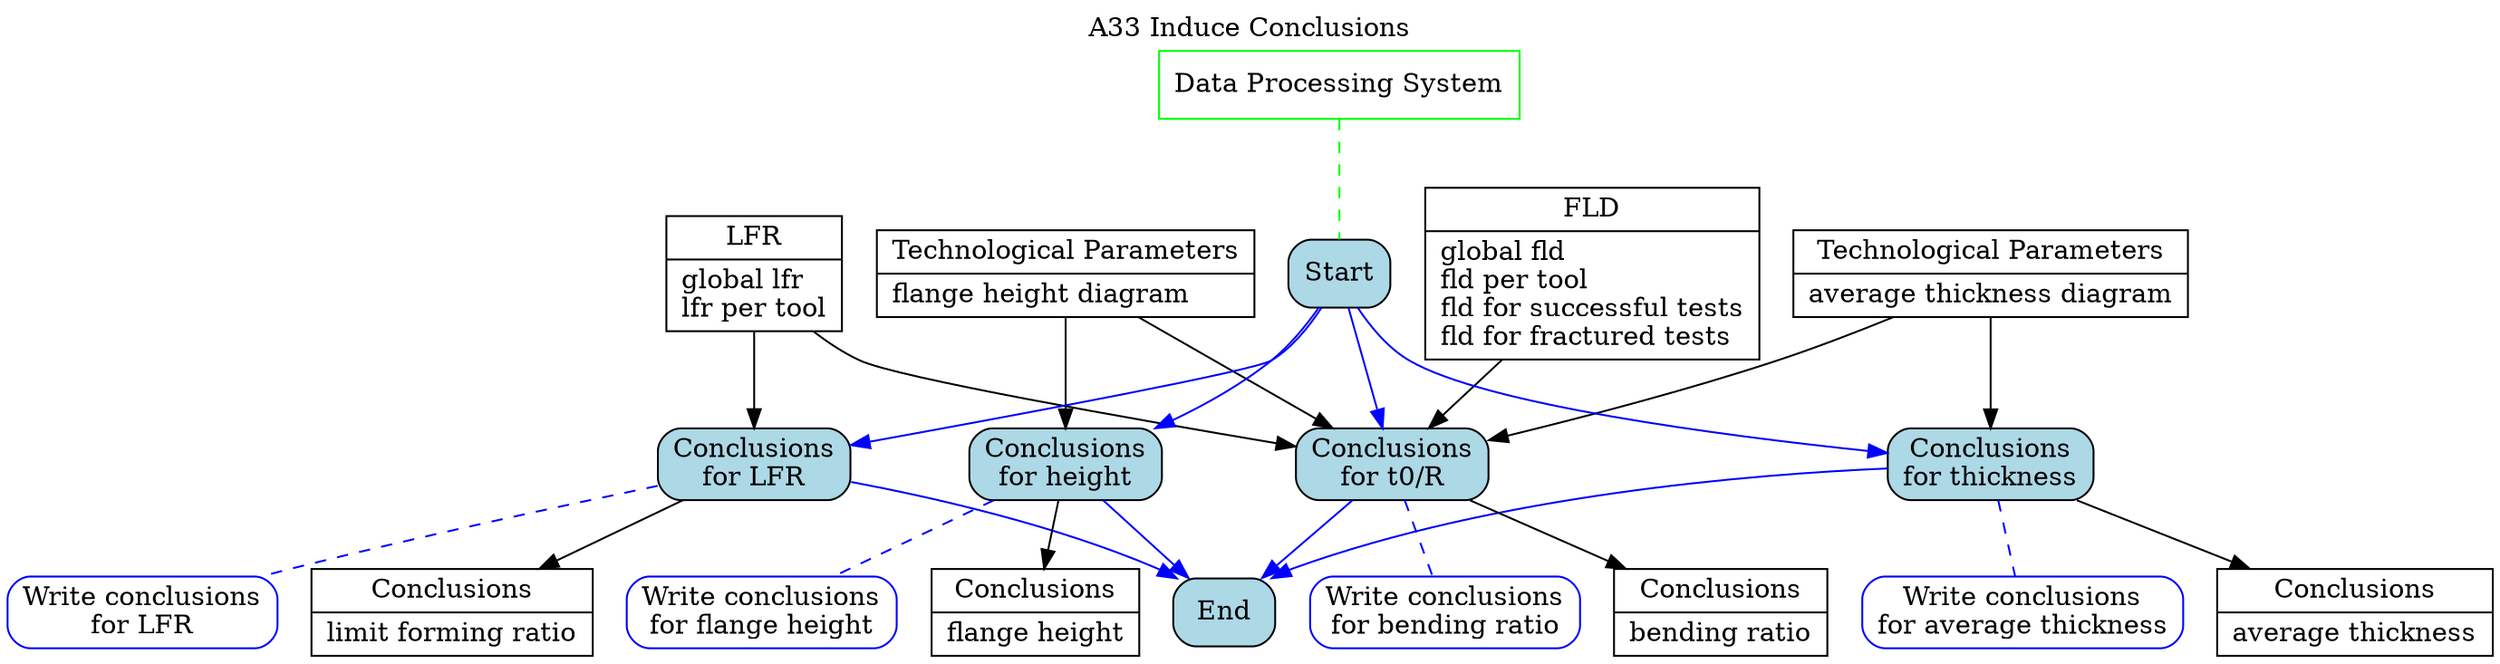 digraph behaviourmodel {

# activity title
labelloc="t"
label="A33 Induce Conclusions"

# inputs and outputs
node [shape=record, style=filled, fillcolor=white, color=black]
lfr [label="{LFR|global lfr\llfr per tool\l}"];
fld [label="{FLD|global fld\lfld per tool\lfld for successful tests\lfld for fractured tests\l}"];
h [label="{Technological Parameters|flange height diagram\l}"];
t [label="{Technological Parameters|average thickness diagram\l}"];
clfr [label="{Conclusions|limit forming ratio\l}"];
ch [label="{Conclusions|flange height\l}"];
ct [label="{Conclusions|average thickness\l}"];
ctR [label="{Conclusions|bending ratio\l}"];

# mechanisms
node [shape=box, style=filled, fillcolor=white, color=green]
m1 [label="Data Processing System"]

# tasks definition
node [shape=box, style="filled, rounded", fillcolor=lightblue, color=black]
Start
t1 [label="Conclusions\nfor LFR"]
t2 [label="Conclusions\nfor height"]
t3 [label="Conclusions\nfor thickness"]
t4 [label="Conclusions\nfor t0/R"]
End

# rules
node [shape=box, style="filled, rounded", fillcolor=white, color=blue]
r1 [label="Write conclusions\nfor LFR"]
r2 [label="Write conclusions\nfor flange height"]
r3 [label="Write conclusions\nfor average thickness"]
r4 [label="Write conclusions\nfor bending ratio"]

# attaching rules
edge [dir=none, color=blue, style=dashed]
t1 -> r1
t2 -> r2
t3 -> r3
t4 -> r4

# task sequence
edge [dir=forward, color=blue, fontcolor=blue, style=solid]
Start -> {t1, t2, t3, t4} -> End

# attaching mechanisms
edge [dir=none, color=green, style=dashed]
m1 -> Start

# attaching inputs and outputs
edge [dir=forward, color=black, fontcolor=black, style=solid]
lfr -> t1 -> clfr
h -> t2 -> ch
t -> t3 -> ct
{lfr, fld, h, t} -> t4 -> ctR

# constraints
node [shape=ellipse, style=filled, fillcolor=white, color=red]

# attaching constraints
edge [dir=none, color=red, style=dashed]
}


